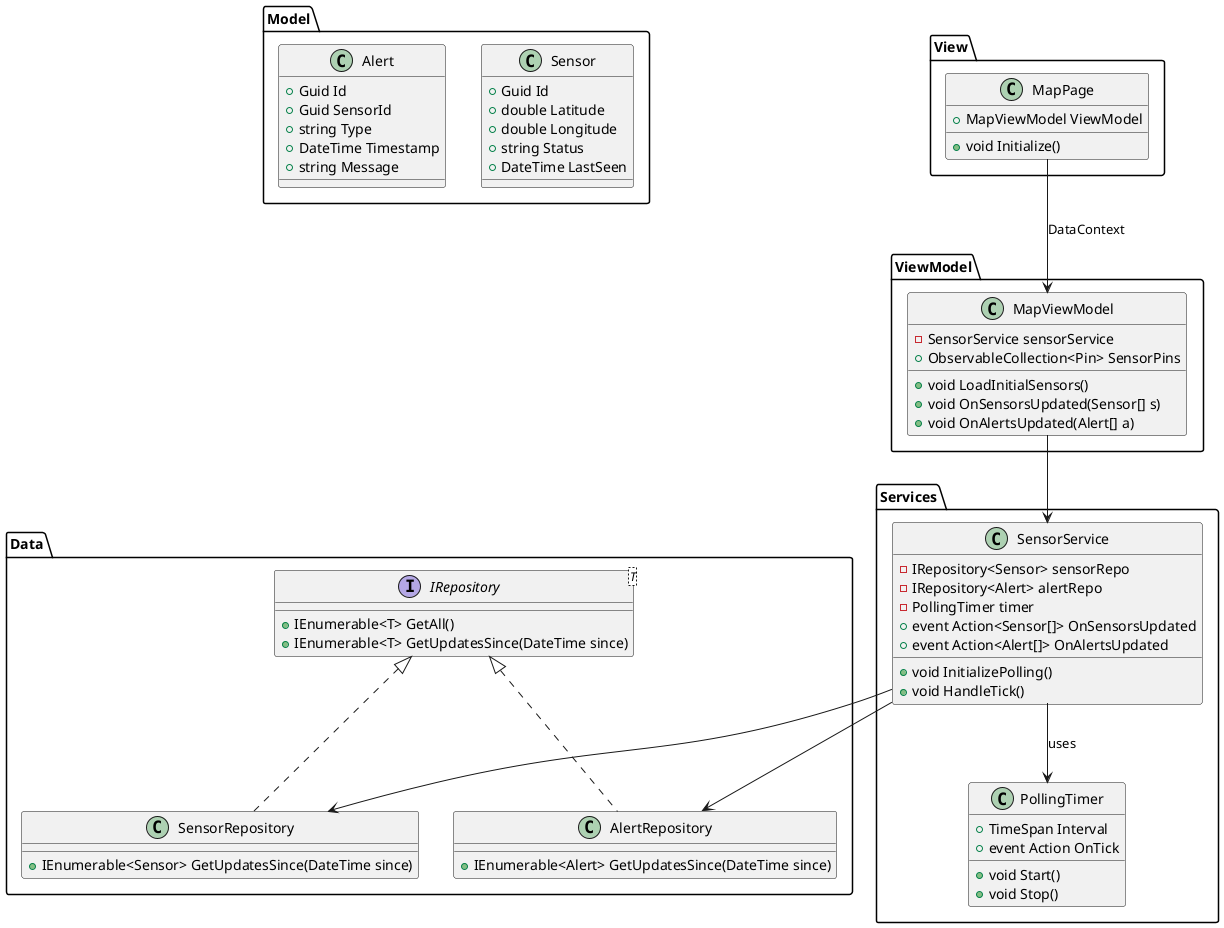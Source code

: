 @startuml
package "Model" {
  class Sensor {
    +Guid Id
    +double Latitude
    +double Longitude
    +string Status
    +DateTime LastSeen
  }
  class Alert {
    +Guid Id
    +Guid SensorId
    +string Type
    +DateTime Timestamp
    +string Message
  }
}

package "Data" {
  interface IRepository<T> {
    +IEnumerable<T> GetAll()
    +IEnumerable<T> GetUpdatesSince(DateTime since)
  }
  class SensorRepository {
    +IEnumerable<Sensor> GetUpdatesSince(DateTime since)
  }
  class AlertRepository {
    +IEnumerable<Alert> GetUpdatesSince(DateTime since)
  }
  IRepository <|.. SensorRepository
  IRepository <|.. AlertRepository
}

package "Services" {
  class PollingTimer {
    +TimeSpan Interval
    +event Action OnTick
    +void Start()
    +void Stop()
  }
  class SensorService {
    -IRepository<Sensor> sensorRepo
    -IRepository<Alert> alertRepo
    -PollingTimer timer
    +event Action<Sensor[]> OnSensorsUpdated
    +event Action<Alert[]> OnAlertsUpdated
    +void InitializePolling()
    +void HandleTick()
  }
  SensorService --> SensorRepository
  SensorService --> AlertRepository
  SensorService --> PollingTimer : uses
}

package "ViewModel" {
  class MapViewModel {
    -SensorService sensorService
    +ObservableCollection<Pin> SensorPins
    +void LoadInitialSensors()
    +void OnSensorsUpdated(Sensor[] s)
    +void OnAlertsUpdated(Alert[] a)
  }
  MapViewModel --> SensorService
}

package "View" {
  class MapPage {
    +MapViewModel ViewModel
    +void Initialize()
  }
  MapPage --> MapViewModel : DataContext
}
@enduml
